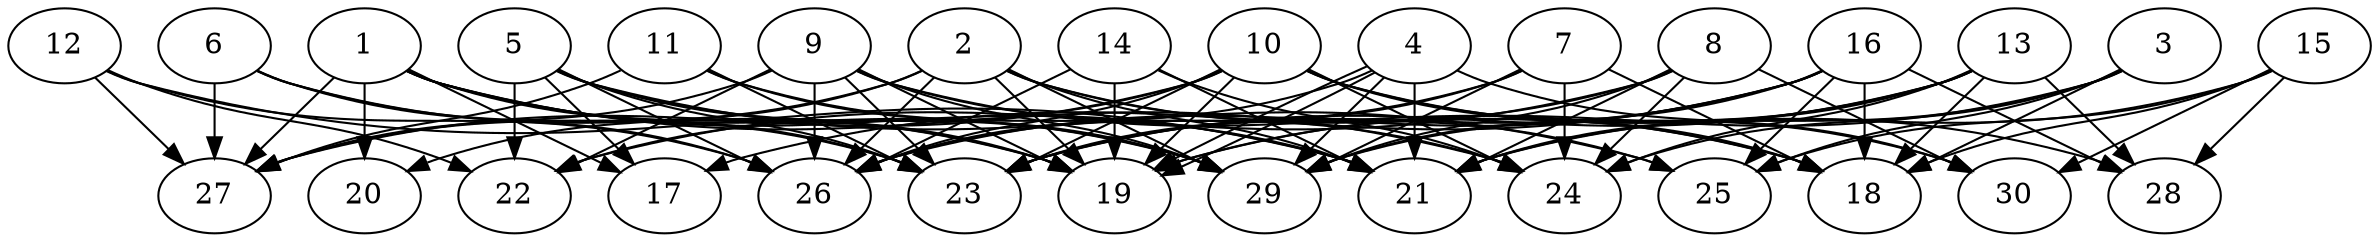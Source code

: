 // DAG automatically generated by daggen at Thu Oct  3 14:04:19 2019
// ./daggen --dot -n 30 --ccr 0.3 --fat 0.9 --regular 0.5 --density 0.7 --mindata 5242880 --maxdata 52428800 
digraph G {
  1 [size="56033280", alpha="0.05", expect_size="16809984"] 
  1 -> 17 [size ="16809984"]
  1 -> 19 [size ="16809984"]
  1 -> 20 [size ="16809984"]
  1 -> 21 [size ="16809984"]
  1 -> 23 [size ="16809984"]
  1 -> 24 [size ="16809984"]
  1 -> 27 [size ="16809984"]
  1 -> 29 [size ="16809984"]
  2 [size="144930133", alpha="0.11", expect_size="43479040"] 
  2 -> 18 [size ="43479040"]
  2 -> 19 [size ="43479040"]
  2 -> 20 [size ="43479040"]
  2 -> 21 [size ="43479040"]
  2 -> 25 [size ="43479040"]
  2 -> 26 [size ="43479040"]
  2 -> 27 [size ="43479040"]
  2 -> 29 [size ="43479040"]
  3 [size="39123627", alpha="0.06", expect_size="11737088"] 
  3 -> 18 [size ="11737088"]
  3 -> 19 [size ="11737088"]
  3 -> 21 [size ="11737088"]
  3 -> 24 [size ="11737088"]
  3 -> 25 [size ="11737088"]
  4 [size="72789333", alpha="0.16", expect_size="21836800"] 
  4 -> 19 [size ="21836800"]
  4 -> 19 [size ="21836800"]
  4 -> 21 [size ="21836800"]
  4 -> 26 [size ="21836800"]
  4 -> 29 [size ="21836800"]
  4 -> 30 [size ="21836800"]
  5 [size="110899200", alpha="0.16", expect_size="33269760"] 
  5 -> 17 [size ="33269760"]
  5 -> 19 [size ="33269760"]
  5 -> 22 [size ="33269760"]
  5 -> 23 [size ="33269760"]
  5 -> 25 [size ="33269760"]
  5 -> 26 [size ="33269760"]
  5 -> 29 [size ="33269760"]
  6 [size="114845013", alpha="0.10", expect_size="34453504"] 
  6 -> 19 [size ="34453504"]
  6 -> 23 [size ="34453504"]
  6 -> 26 [size ="34453504"]
  6 -> 27 [size ="34453504"]
  7 [size="132304213", alpha="0.06", expect_size="39691264"] 
  7 -> 18 [size ="39691264"]
  7 -> 23 [size ="39691264"]
  7 -> 24 [size ="39691264"]
  7 -> 26 [size ="39691264"]
  7 -> 29 [size ="39691264"]
  8 [size="141639680", alpha="0.10", expect_size="42491904"] 
  8 -> 21 [size ="42491904"]
  8 -> 22 [size ="42491904"]
  8 -> 23 [size ="42491904"]
  8 -> 24 [size ="42491904"]
  8 -> 29 [size ="42491904"]
  8 -> 30 [size ="42491904"]
  9 [size="66010453", alpha="0.04", expect_size="19803136"] 
  9 -> 18 [size ="19803136"]
  9 -> 19 [size ="19803136"]
  9 -> 22 [size ="19803136"]
  9 -> 23 [size ="19803136"]
  9 -> 24 [size ="19803136"]
  9 -> 26 [size ="19803136"]
  9 -> 27 [size ="19803136"]
  9 -> 29 [size ="19803136"]
  10 [size="92566187", alpha="0.09", expect_size="27769856"] 
  10 -> 18 [size ="27769856"]
  10 -> 19 [size ="27769856"]
  10 -> 22 [size ="27769856"]
  10 -> 23 [size ="27769856"]
  10 -> 24 [size ="27769856"]
  10 -> 26 [size ="27769856"]
  10 -> 27 [size ="27769856"]
  10 -> 28 [size ="27769856"]
  10 -> 30 [size ="27769856"]
  11 [size="162129920", alpha="0.09", expect_size="48638976"] 
  11 -> 21 [size ="48638976"]
  11 -> 23 [size ="48638976"]
  11 -> 27 [size ="48638976"]
  11 -> 29 [size ="48638976"]
  12 [size="44547413", alpha="0.13", expect_size="13364224"] 
  12 -> 21 [size ="13364224"]
  12 -> 22 [size ="13364224"]
  12 -> 26 [size ="13364224"]
  12 -> 27 [size ="13364224"]
  13 [size="134645760", alpha="0.00", expect_size="40393728"] 
  13 -> 18 [size ="40393728"]
  13 -> 19 [size ="40393728"]
  13 -> 21 [size ="40393728"]
  13 -> 23 [size ="40393728"]
  13 -> 24 [size ="40393728"]
  13 -> 28 [size ="40393728"]
  13 -> 29 [size ="40393728"]
  14 [size="22408533", alpha="0.14", expect_size="6722560"] 
  14 -> 19 [size ="6722560"]
  14 -> 21 [size ="6722560"]
  14 -> 24 [size ="6722560"]
  14 -> 26 [size ="6722560"]
  15 [size="152036693", alpha="0.15", expect_size="45611008"] 
  15 -> 18 [size ="45611008"]
  15 -> 21 [size ="45611008"]
  15 -> 25 [size ="45611008"]
  15 -> 28 [size ="45611008"]
  15 -> 30 [size ="45611008"]
  16 [size="122961920", alpha="0.14", expect_size="36888576"] 
  16 -> 17 [size ="36888576"]
  16 -> 18 [size ="36888576"]
  16 -> 23 [size ="36888576"]
  16 -> 25 [size ="36888576"]
  16 -> 26 [size ="36888576"]
  16 -> 28 [size ="36888576"]
  16 -> 29 [size ="36888576"]
  17 [size="41048747", alpha="0.15", expect_size="12314624"] 
  18 [size="90569387", alpha="0.12", expect_size="27170816"] 
  19 [size="165884587", alpha="0.02", expect_size="49765376"] 
  20 [size="38727680", alpha="0.12", expect_size="11618304"] 
  21 [size="110513493", alpha="0.07", expect_size="33154048"] 
  22 [size="22350507", alpha="0.18", expect_size="6705152"] 
  23 [size="126211413", alpha="0.11", expect_size="37863424"] 
  24 [size="128631467", alpha="0.12", expect_size="38589440"] 
  25 [size="83630080", alpha="0.04", expect_size="25089024"] 
  26 [size="46448640", alpha="0.09", expect_size="13934592"] 
  27 [size="153531733", alpha="0.09", expect_size="46059520"] 
  28 [size="110400853", alpha="0.04", expect_size="33120256"] 
  29 [size="47202987", alpha="0.06", expect_size="14160896"] 
  30 [size="66085547", alpha="0.17", expect_size="19825664"] 
}
